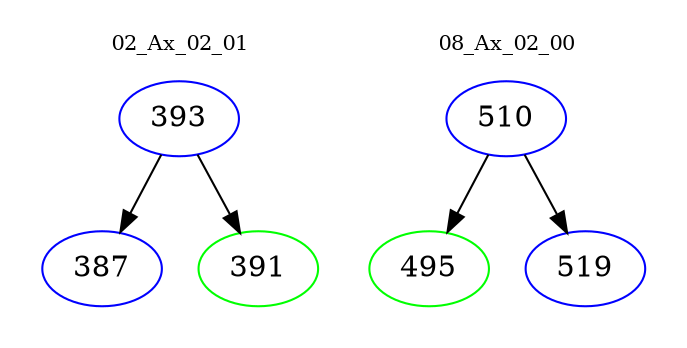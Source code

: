 digraph{
subgraph cluster_0 {
color = white
label = "02_Ax_02_01";
fontsize=10;
T0_393 [label="393", color="blue"]
T0_393 -> T0_387 [color="black"]
T0_387 [label="387", color="blue"]
T0_393 -> T0_391 [color="black"]
T0_391 [label="391", color="green"]
}
subgraph cluster_1 {
color = white
label = "08_Ax_02_00";
fontsize=10;
T1_510 [label="510", color="blue"]
T1_510 -> T1_495 [color="black"]
T1_495 [label="495", color="green"]
T1_510 -> T1_519 [color="black"]
T1_519 [label="519", color="blue"]
}
}
